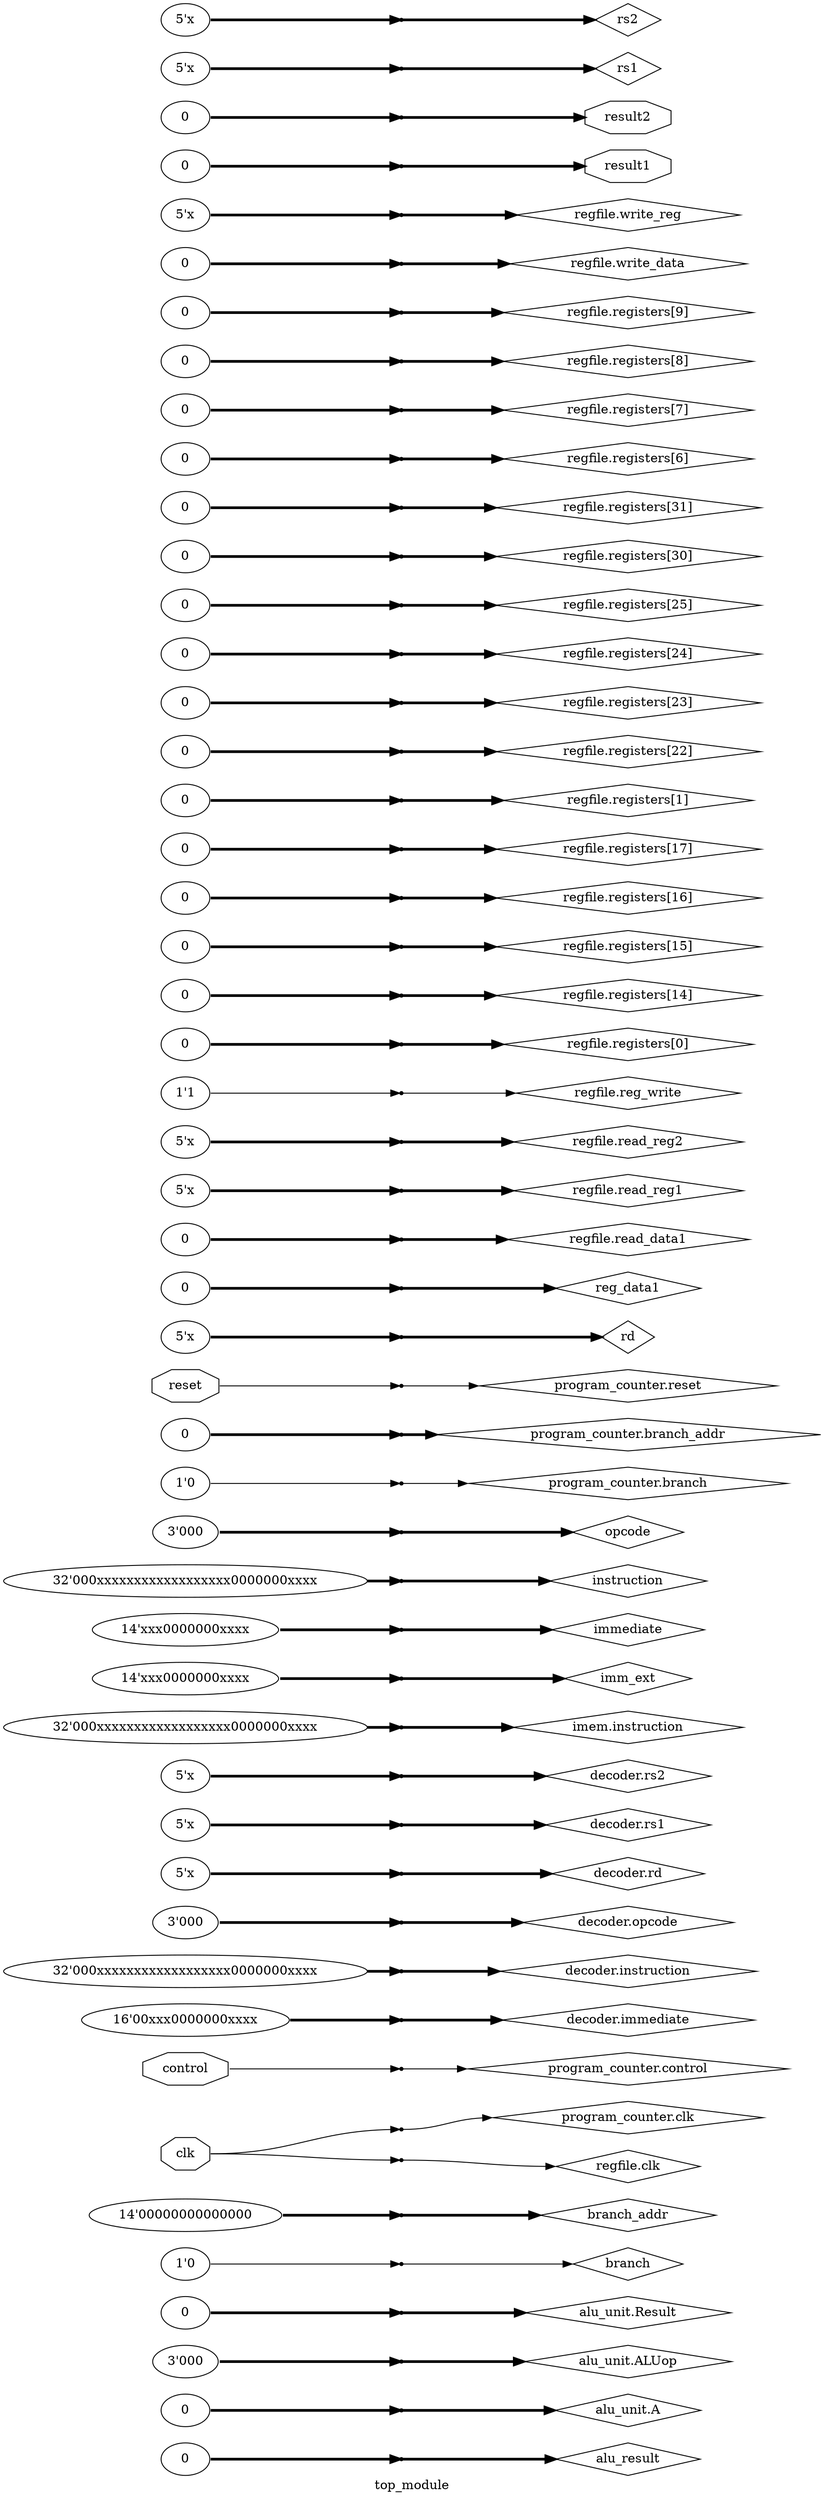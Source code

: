 digraph "top_module" {
label="top_module";
rankdir="LR";
remincross=true;
n1 [ shape=diamond, label="alu_result", color="black", fontcolor="black" ];
n2 [ shape=diamond, label="alu_unit.A", color="black", fontcolor="black" ];
n3 [ shape=diamond, label="alu_unit.ALUop", color="black", fontcolor="black" ];
n4 [ shape=diamond, label="alu_unit.Result", color="black", fontcolor="black" ];
n5 [ shape=diamond, label="branch", color="black", fontcolor="black" ];
n6 [ shape=diamond, label="branch_addr", color="black", fontcolor="black" ];
n7 [ shape=octagon, label="clk", color="black", fontcolor="black" ];
n8 [ shape=octagon, label="control", color="black", fontcolor="black" ];
n9 [ shape=diamond, label="decoder.immediate", color="black", fontcolor="black" ];
n10 [ shape=diamond, label="decoder.instruction", color="black", fontcolor="black" ];
n11 [ shape=diamond, label="decoder.opcode", color="black", fontcolor="black" ];
n12 [ shape=diamond, label="decoder.rd", color="black", fontcolor="black" ];
n13 [ shape=diamond, label="decoder.rs1", color="black", fontcolor="black" ];
n14 [ shape=diamond, label="decoder.rs2", color="black", fontcolor="black" ];
n15 [ shape=diamond, label="imem.instruction", color="black", fontcolor="black" ];
n16 [ shape=diamond, label="imm_ext", color="black", fontcolor="black" ];
n17 [ shape=diamond, label="immediate", color="black", fontcolor="black" ];
n18 [ shape=diamond, label="instruction", color="black", fontcolor="black" ];
n19 [ shape=diamond, label="opcode", color="black", fontcolor="black" ];
n20 [ shape=diamond, label="program_counter.branch", color="black", fontcolor="black" ];
n21 [ shape=diamond, label="program_counter.branch_addr", color="black", fontcolor="black" ];
n22 [ shape=diamond, label="program_counter.clk", color="black", fontcolor="black" ];
n23 [ shape=diamond, label="program_counter.control", color="black", fontcolor="black" ];
n24 [ shape=diamond, label="program_counter.reset", color="black", fontcolor="black" ];
n25 [ shape=diamond, label="rd", color="black", fontcolor="black" ];
n26 [ shape=diamond, label="reg_data1", color="black", fontcolor="black" ];
n27 [ shape=diamond, label="regfile.clk", color="black", fontcolor="black" ];
n28 [ shape=diamond, label="regfile.read_data1", color="black", fontcolor="black" ];
n29 [ shape=diamond, label="regfile.read_reg1", color="black", fontcolor="black" ];
n30 [ shape=diamond, label="regfile.read_reg2", color="black", fontcolor="black" ];
n31 [ shape=diamond, label="regfile.reg_write", color="black", fontcolor="black" ];
n32 [ shape=diamond, label="regfile.registers[0]", color="black", fontcolor="black" ];
n33 [ shape=diamond, label="regfile.registers[14]", color="black", fontcolor="black" ];
n34 [ shape=diamond, label="regfile.registers[15]", color="black", fontcolor="black" ];
n35 [ shape=diamond, label="regfile.registers[16]", color="black", fontcolor="black" ];
n36 [ shape=diamond, label="regfile.registers[17]", color="black", fontcolor="black" ];
n37 [ shape=diamond, label="regfile.registers[1]", color="black", fontcolor="black" ];
n38 [ shape=diamond, label="regfile.registers[22]", color="black", fontcolor="black" ];
n39 [ shape=diamond, label="regfile.registers[23]", color="black", fontcolor="black" ];
n40 [ shape=diamond, label="regfile.registers[24]", color="black", fontcolor="black" ];
n41 [ shape=diamond, label="regfile.registers[25]", color="black", fontcolor="black" ];
n42 [ shape=diamond, label="regfile.registers[30]", color="black", fontcolor="black" ];
n43 [ shape=diamond, label="regfile.registers[31]", color="black", fontcolor="black" ];
n44 [ shape=diamond, label="regfile.registers[6]", color="black", fontcolor="black" ];
n45 [ shape=diamond, label="regfile.registers[7]", color="black", fontcolor="black" ];
n46 [ shape=diamond, label="regfile.registers[8]", color="black", fontcolor="black" ];
n47 [ shape=diamond, label="regfile.registers[9]", color="black", fontcolor="black" ];
n48 [ shape=diamond, label="regfile.write_data", color="black", fontcolor="black" ];
n49 [ shape=diamond, label="regfile.write_reg", color="black", fontcolor="black" ];
n50 [ shape=octagon, label="reset", color="black", fontcolor="black" ];
n51 [ shape=octagon, label="result1", color="black", fontcolor="black" ];
n52 [ shape=octagon, label="result2", color="black", fontcolor="black" ];
n53 [ shape=diamond, label="rs1", color="black", fontcolor="black" ];
n54 [ shape=diamond, label="rs2", color="black", fontcolor="black" ];
v0 [ label="0" ];
x1 [shape=point, ];
v2 [ label="0" ];
x3 [shape=point, ];
v4 [ label="3'000" ];
x5 [shape=point, ];
v6 [ label="0" ];
x7 [shape=point, ];
v8 [ label="1'0" ];
x9 [shape=point, ];
v10 [ label="14'00000000000000" ];
x11 [shape=point, ];
v12 [ label="16'00xxx0000000xxxx" ];
x13 [shape=point, ];
v14 [ label="32'000xxxxxxxxxxxxxxxxxx0000000xxxx" ];
x15 [shape=point, ];
v16 [ label="3'000" ];
x17 [shape=point, ];
v18 [ label="5'x" ];
x19 [shape=point, ];
v20 [ label="5'x" ];
x21 [shape=point, ];
v22 [ label="5'x" ];
x23 [shape=point, ];
v24 [ label="32'000xxxxxxxxxxxxxxxxxx0000000xxxx" ];
x25 [shape=point, ];
v26 [ label="14'xxx0000000xxxx" ];
x27 [shape=point, ];
v28 [ label="14'xxx0000000xxxx" ];
x29 [shape=point, ];
v30 [ label="32'000xxxxxxxxxxxxxxxxxx0000000xxxx" ];
x31 [shape=point, ];
v32 [ label="3'000" ];
x33 [shape=point, ];
v34 [ label="1'0" ];
x35 [shape=point, ];
v36 [ label="0" ];
x37 [shape=point, ];
x38 [shape=point, ];
x39 [shape=point, ];
x40 [shape=point, ];
v41 [ label="5'x" ];
x42 [shape=point, ];
v43 [ label="0" ];
x44 [shape=point, ];
x45 [shape=point, ];
v46 [ label="0" ];
x47 [shape=point, ];
v48 [ label="5'x" ];
x49 [shape=point, ];
v50 [ label="5'x" ];
x51 [shape=point, ];
v52 [ label="1'1" ];
x53 [shape=point, ];
v54 [ label="0" ];
x55 [shape=point, ];
v56 [ label="0" ];
x57 [shape=point, ];
v58 [ label="0" ];
x59 [shape=point, ];
v60 [ label="0" ];
x61 [shape=point, ];
v62 [ label="0" ];
x63 [shape=point, ];
v64 [ label="0" ];
x65 [shape=point, ];
v66 [ label="0" ];
x67 [shape=point, ];
v68 [ label="0" ];
x69 [shape=point, ];
v70 [ label="0" ];
x71 [shape=point, ];
v72 [ label="0" ];
x73 [shape=point, ];
v74 [ label="0" ];
x75 [shape=point, ];
v76 [ label="0" ];
x77 [shape=point, ];
v78 [ label="0" ];
x79 [shape=point, ];
v80 [ label="0" ];
x81 [shape=point, ];
v82 [ label="0" ];
x83 [shape=point, ];
v84 [ label="0" ];
x85 [shape=point, ];
v86 [ label="0" ];
x87 [shape=point, ];
v88 [ label="5'x" ];
x89 [shape=point, ];
v90 [ label="0" ];
x91 [shape=point, ];
v92 [ label="0" ];
x93 [shape=point, ];
v94 [ label="5'x" ];
x95 [shape=point, ];
v96 [ label="5'x" ];
x97 [shape=point, ];
x1:e -> n1:w [color="black", fontcolor="black", style="setlinewidth(3)", label=""];
x15:e -> n10:w [color="black", fontcolor="black", style="setlinewidth(3)", label=""];
x17:e -> n11:w [color="black", fontcolor="black", style="setlinewidth(3)", label=""];
x19:e -> n12:w [color="black", fontcolor="black", style="setlinewidth(3)", label=""];
x21:e -> n13:w [color="black", fontcolor="black", style="setlinewidth(3)", label=""];
x23:e -> n14:w [color="black", fontcolor="black", style="setlinewidth(3)", label=""];
x25:e -> n15:w [color="black", fontcolor="black", style="setlinewidth(3)", label=""];
x27:e -> n16:w [color="black", fontcolor="black", style="setlinewidth(3)", label=""];
x29:e -> n17:w [color="black", fontcolor="black", style="setlinewidth(3)", label=""];
x31:e -> n18:w [color="black", fontcolor="black", style="setlinewidth(3)", label=""];
x33:e -> n19:w [color="black", fontcolor="black", style="setlinewidth(3)", label=""];
x3:e -> n2:w [color="black", fontcolor="black", style="setlinewidth(3)", label=""];
x35:e -> n20:w [color="black", fontcolor="black", label=""];
x37:e -> n21:w [color="black", fontcolor="black", style="setlinewidth(3)", label=""];
x38:e -> n22:w [color="black", fontcolor="black", label=""];
x39:e -> n23:w [color="black", fontcolor="black", label=""];
x40:e -> n24:w [color="black", fontcolor="black", label=""];
x42:e -> n25:w [color="black", fontcolor="black", style="setlinewidth(3)", label=""];
x44:e -> n26:w [color="black", fontcolor="black", style="setlinewidth(3)", label=""];
x45:e -> n27:w [color="black", fontcolor="black", label=""];
x47:e -> n28:w [color="black", fontcolor="black", style="setlinewidth(3)", label=""];
x49:e -> n29:w [color="black", fontcolor="black", style="setlinewidth(3)", label=""];
x5:e -> n3:w [color="black", fontcolor="black", style="setlinewidth(3)", label=""];
x51:e -> n30:w [color="black", fontcolor="black", style="setlinewidth(3)", label=""];
x53:e -> n31:w [color="black", fontcolor="black", label=""];
x55:e -> n32:w [color="black", fontcolor="black", style="setlinewidth(3)", label=""];
x57:e -> n33:w [color="black", fontcolor="black", style="setlinewidth(3)", label=""];
x59:e -> n34:w [color="black", fontcolor="black", style="setlinewidth(3)", label=""];
x61:e -> n35:w [color="black", fontcolor="black", style="setlinewidth(3)", label=""];
x63:e -> n36:w [color="black", fontcolor="black", style="setlinewidth(3)", label=""];
x65:e -> n37:w [color="black", fontcolor="black", style="setlinewidth(3)", label=""];
x67:e -> n38:w [color="black", fontcolor="black", style="setlinewidth(3)", label=""];
x69:e -> n39:w [color="black", fontcolor="black", style="setlinewidth(3)", label=""];
x7:e -> n4:w [color="black", fontcolor="black", style="setlinewidth(3)", label=""];
x71:e -> n40:w [color="black", fontcolor="black", style="setlinewidth(3)", label=""];
x73:e -> n41:w [color="black", fontcolor="black", style="setlinewidth(3)", label=""];
x75:e -> n42:w [color="black", fontcolor="black", style="setlinewidth(3)", label=""];
x77:e -> n43:w [color="black", fontcolor="black", style="setlinewidth(3)", label=""];
x79:e -> n44:w [color="black", fontcolor="black", style="setlinewidth(3)", label=""];
x81:e -> n45:w [color="black", fontcolor="black", style="setlinewidth(3)", label=""];
x83:e -> n46:w [color="black", fontcolor="black", style="setlinewidth(3)", label=""];
x85:e -> n47:w [color="black", fontcolor="black", style="setlinewidth(3)", label=""];
x87:e -> n48:w [color="black", fontcolor="black", style="setlinewidth(3)", label=""];
x89:e -> n49:w [color="black", fontcolor="black", style="setlinewidth(3)", label=""];
x9:e -> n5:w [color="black", fontcolor="black", label=""];
n50:e -> x40:w [color="black", fontcolor="black", label=""];
x91:e -> n51:w [color="black", fontcolor="black", style="setlinewidth(3)", label=""];
x93:e -> n52:w [color="black", fontcolor="black", style="setlinewidth(3)", label=""];
x95:e -> n53:w [color="black", fontcolor="black", style="setlinewidth(3)", label=""];
x97:e -> n54:w [color="black", fontcolor="black", style="setlinewidth(3)", label=""];
x11:e -> n6:w [color="black", fontcolor="black", style="setlinewidth(3)", label=""];
n7:e -> x38:w [color="black", fontcolor="black", label=""];
n7:e -> x45:w [color="black", fontcolor="black", label=""];
n8:e -> x39:w [color="black", fontcolor="black", label=""];
x13:e -> n9:w [color="black", fontcolor="black", style="setlinewidth(3)", label=""];
v0:e -> x1:w [color="black", fontcolor="black", style="setlinewidth(3)", label=""];
v10:e -> x11:w [color="black", fontcolor="black", style="setlinewidth(3)", label=""];
v12:e -> x13:w [color="black", fontcolor="black", style="setlinewidth(3)", label=""];
v14:e -> x15:w [color="black", fontcolor="black", style="setlinewidth(3)", label=""];
v16:e -> x17:w [color="black", fontcolor="black", style="setlinewidth(3)", label=""];
v18:e -> x19:w [color="black", fontcolor="black", style="setlinewidth(3)", label=""];
v2:e -> x3:w [color="black", fontcolor="black", style="setlinewidth(3)", label=""];
v20:e -> x21:w [color="black", fontcolor="black", style="setlinewidth(3)", label=""];
v22:e -> x23:w [color="black", fontcolor="black", style="setlinewidth(3)", label=""];
v24:e -> x25:w [color="black", fontcolor="black", style="setlinewidth(3)", label=""];
v26:e -> x27:w [color="black", fontcolor="black", style="setlinewidth(3)", label=""];
v28:e -> x29:w [color="black", fontcolor="black", style="setlinewidth(3)", label=""];
v30:e -> x31:w [color="black", fontcolor="black", style="setlinewidth(3)", label=""];
v32:e -> x33:w [color="black", fontcolor="black", style="setlinewidth(3)", label=""];
v34:e -> x35:w [color="black", fontcolor="black", label=""];
v36:e -> x37:w [color="black", fontcolor="black", style="setlinewidth(3)", label=""];
v4:e -> x5:w [color="black", fontcolor="black", style="setlinewidth(3)", label=""];
v41:e -> x42:w [color="black", fontcolor="black", style="setlinewidth(3)", label=""];
v43:e -> x44:w [color="black", fontcolor="black", style="setlinewidth(3)", label=""];
v46:e -> x47:w [color="black", fontcolor="black", style="setlinewidth(3)", label=""];
v48:e -> x49:w [color="black", fontcolor="black", style="setlinewidth(3)", label=""];
v50:e -> x51:w [color="black", fontcolor="black", style="setlinewidth(3)", label=""];
v52:e -> x53:w [color="black", fontcolor="black", label=""];
v54:e -> x55:w [color="black", fontcolor="black", style="setlinewidth(3)", label=""];
v56:e -> x57:w [color="black", fontcolor="black", style="setlinewidth(3)", label=""];
v58:e -> x59:w [color="black", fontcolor="black", style="setlinewidth(3)", label=""];
v6:e -> x7:w [color="black", fontcolor="black", style="setlinewidth(3)", label=""];
v60:e -> x61:w [color="black", fontcolor="black", style="setlinewidth(3)", label=""];
v62:e -> x63:w [color="black", fontcolor="black", style="setlinewidth(3)", label=""];
v64:e -> x65:w [color="black", fontcolor="black", style="setlinewidth(3)", label=""];
v66:e -> x67:w [color="black", fontcolor="black", style="setlinewidth(3)", label=""];
v68:e -> x69:w [color="black", fontcolor="black", style="setlinewidth(3)", label=""];
v70:e -> x71:w [color="black", fontcolor="black", style="setlinewidth(3)", label=""];
v72:e -> x73:w [color="black", fontcolor="black", style="setlinewidth(3)", label=""];
v74:e -> x75:w [color="black", fontcolor="black", style="setlinewidth(3)", label=""];
v76:e -> x77:w [color="black", fontcolor="black", style="setlinewidth(3)", label=""];
v78:e -> x79:w [color="black", fontcolor="black", style="setlinewidth(3)", label=""];
v8:e -> x9:w [color="black", fontcolor="black", label=""];
v80:e -> x81:w [color="black", fontcolor="black", style="setlinewidth(3)", label=""];
v82:e -> x83:w [color="black", fontcolor="black", style="setlinewidth(3)", label=""];
v84:e -> x85:w [color="black", fontcolor="black", style="setlinewidth(3)", label=""];
v86:e -> x87:w [color="black", fontcolor="black", style="setlinewidth(3)", label=""];
v88:e -> x89:w [color="black", fontcolor="black", style="setlinewidth(3)", label=""];
v90:e -> x91:w [color="black", fontcolor="black", style="setlinewidth(3)", label=""];
v92:e -> x93:w [color="black", fontcolor="black", style="setlinewidth(3)", label=""];
v94:e -> x95:w [color="black", fontcolor="black", style="setlinewidth(3)", label=""];
v96:e -> x97:w [color="black", fontcolor="black", style="setlinewidth(3)", label=""];
}
